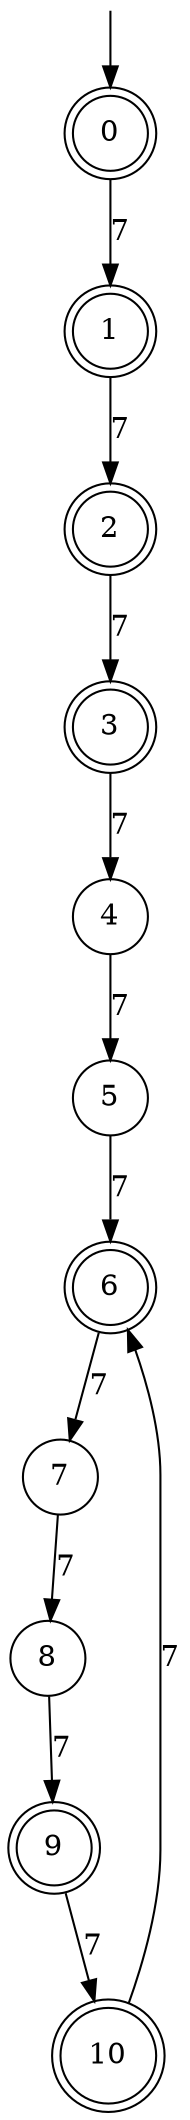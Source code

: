 digraph g {

	s0 [shape="doublecircle" label="0"];
	s1 [shape="doublecircle" label="1"];
	s2 [shape="doublecircle" label="2"];
	s3 [shape="doublecircle" label="3"];
	s4 [shape="circle" label="4"];
	s5 [shape="circle" label="5"];
	s6 [shape="doublecircle" label="6"];
	s7 [shape="circle" label="7"];
	s8 [shape="circle" label="8"];
	s9 [shape="doublecircle" label="9"];
	s10 [shape="doublecircle" label="10"];
	s0 -> s1 [label="7"];
	s1 -> s2 [label="7"];
	s2 -> s3 [label="7"];
	s3 -> s4 [label="7"];
	s4 -> s5 [label="7"];
	s5 -> s6 [label="7"];
	s6 -> s7 [label="7"];
	s7 -> s8 [label="7"];
	s8 -> s9 [label="7"];
	s9 -> s10 [label="7"];
	s10 -> s6 [label="7"];

__start0 [label="" shape="none" width="0" height="0"];
__start0 -> s0;

}
